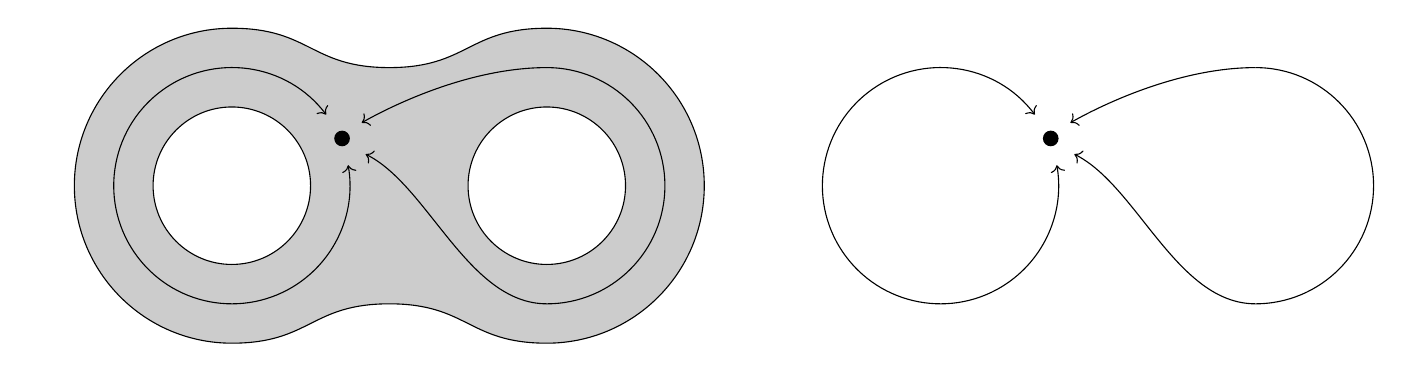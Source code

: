 \usetikzlibrary{decorations.markings}

\newcommand{\pathA}{(2, 2) .. controls (3,2) and (3, 1.5) .. (4, 1.5)}
\newcommand{\pathB}{(4, 1.5) .. controls (5, 1.5) and (5,2) .. (6, 2)}
\newcommand{\pathC}{(6, -2) .. controls (5,-2) and (5, -1.5) .. (4, -1.5)}
\newcommand{\pathD}{(4, -1.5) .. controls (3, -1.5) and (3,-2) .. (2, -2)}

\begin{tikzpicture}
	% outer shape
	\filldraw[fill=black, fill opacity=0.2, draw=black] (0, 0) arc(180:90:2) --
	\pathA --
	\pathB --
	(6, 2) arc(90:0:2) --
	(8, 0) arc(360:270:2) --
	\pathC --
	\pathD --
	(2, -2) arc(270:180:2)
	;

	% inner holes
	\filldraw [fill=white] (2,0) circle (1);
	\filldraw [fill=white] (6,0) circle (1);

	% paths
	\coordinate (x) at (3.4, 0.6);
	\node [circle, fill, inner sep=2pt] at (x) {};
	\draw[<->] ([shift=(37:1.5)]2,0) arc(37:370:1.5);
	\draw[<-] (3.65, 0.8) .. controls (4,1) and (5,1.5) .. (6, 1.5);
	\draw[<-] (3.7, 0.4) .. controls (4.5,0) and (5,-1.5) .. (6, -1.5);
	\draw ([shift=(270:1.5)]6,0) arc(270:450:1.5);

	\coordinate (x) at (12.4, 0.6);
	\node [circle, fill, inner sep=2pt] at (x) {};
	\draw[<->] ([shift=(37:1.5)]11,0) arc(37:370:1.5);
	\draw[<-] (12.65, 0.8) .. controls (13,1) and (14,1.5) .. (15, 1.5);
	\draw[<-] (12.7, 0.4) .. controls (13.5,0) and (14,-1.5) .. (15, -1.5);
	\draw ([shift=(270:1.5)]15,0) arc(270:450:1.5);
\end{tikzpicture}
% \begin{tikzpicture}[>={[inset=0,angle'=27]Stealth}]
% 	\draw circle(2);
% 	\draw [thick,fill=cyan!20](230:2)--(0,0)--(130:2) arc (130:230:2)--cycle;
% 	\draw [->](0,0)--node[above]{$r$} (10:2);
% 	\draw [|<->|](130:2.3) arc (130:230:2.3) node[left,pos=.5]{$L$};
% 	\draw [<->]  (130:1)   arc (130:230:1)   node[left,pos=.5]{$\theta$};
% \end{tikzpicture}
% \begin{tikzpicture}
% 	\draw (0,0) .. controls (1,1) and (2,-1) .. (0,0);
% 	% \begin{scope}[transparency group, opacity=0.6]
% 	% 	\path [draw=none, fill=gray] (-1.5,0) circle (2);
% 	% 	\path [draw=none, fill=gray] (1.5,0) circle (2);
% 	% \end{scope}
% \end{tikzpicture}
